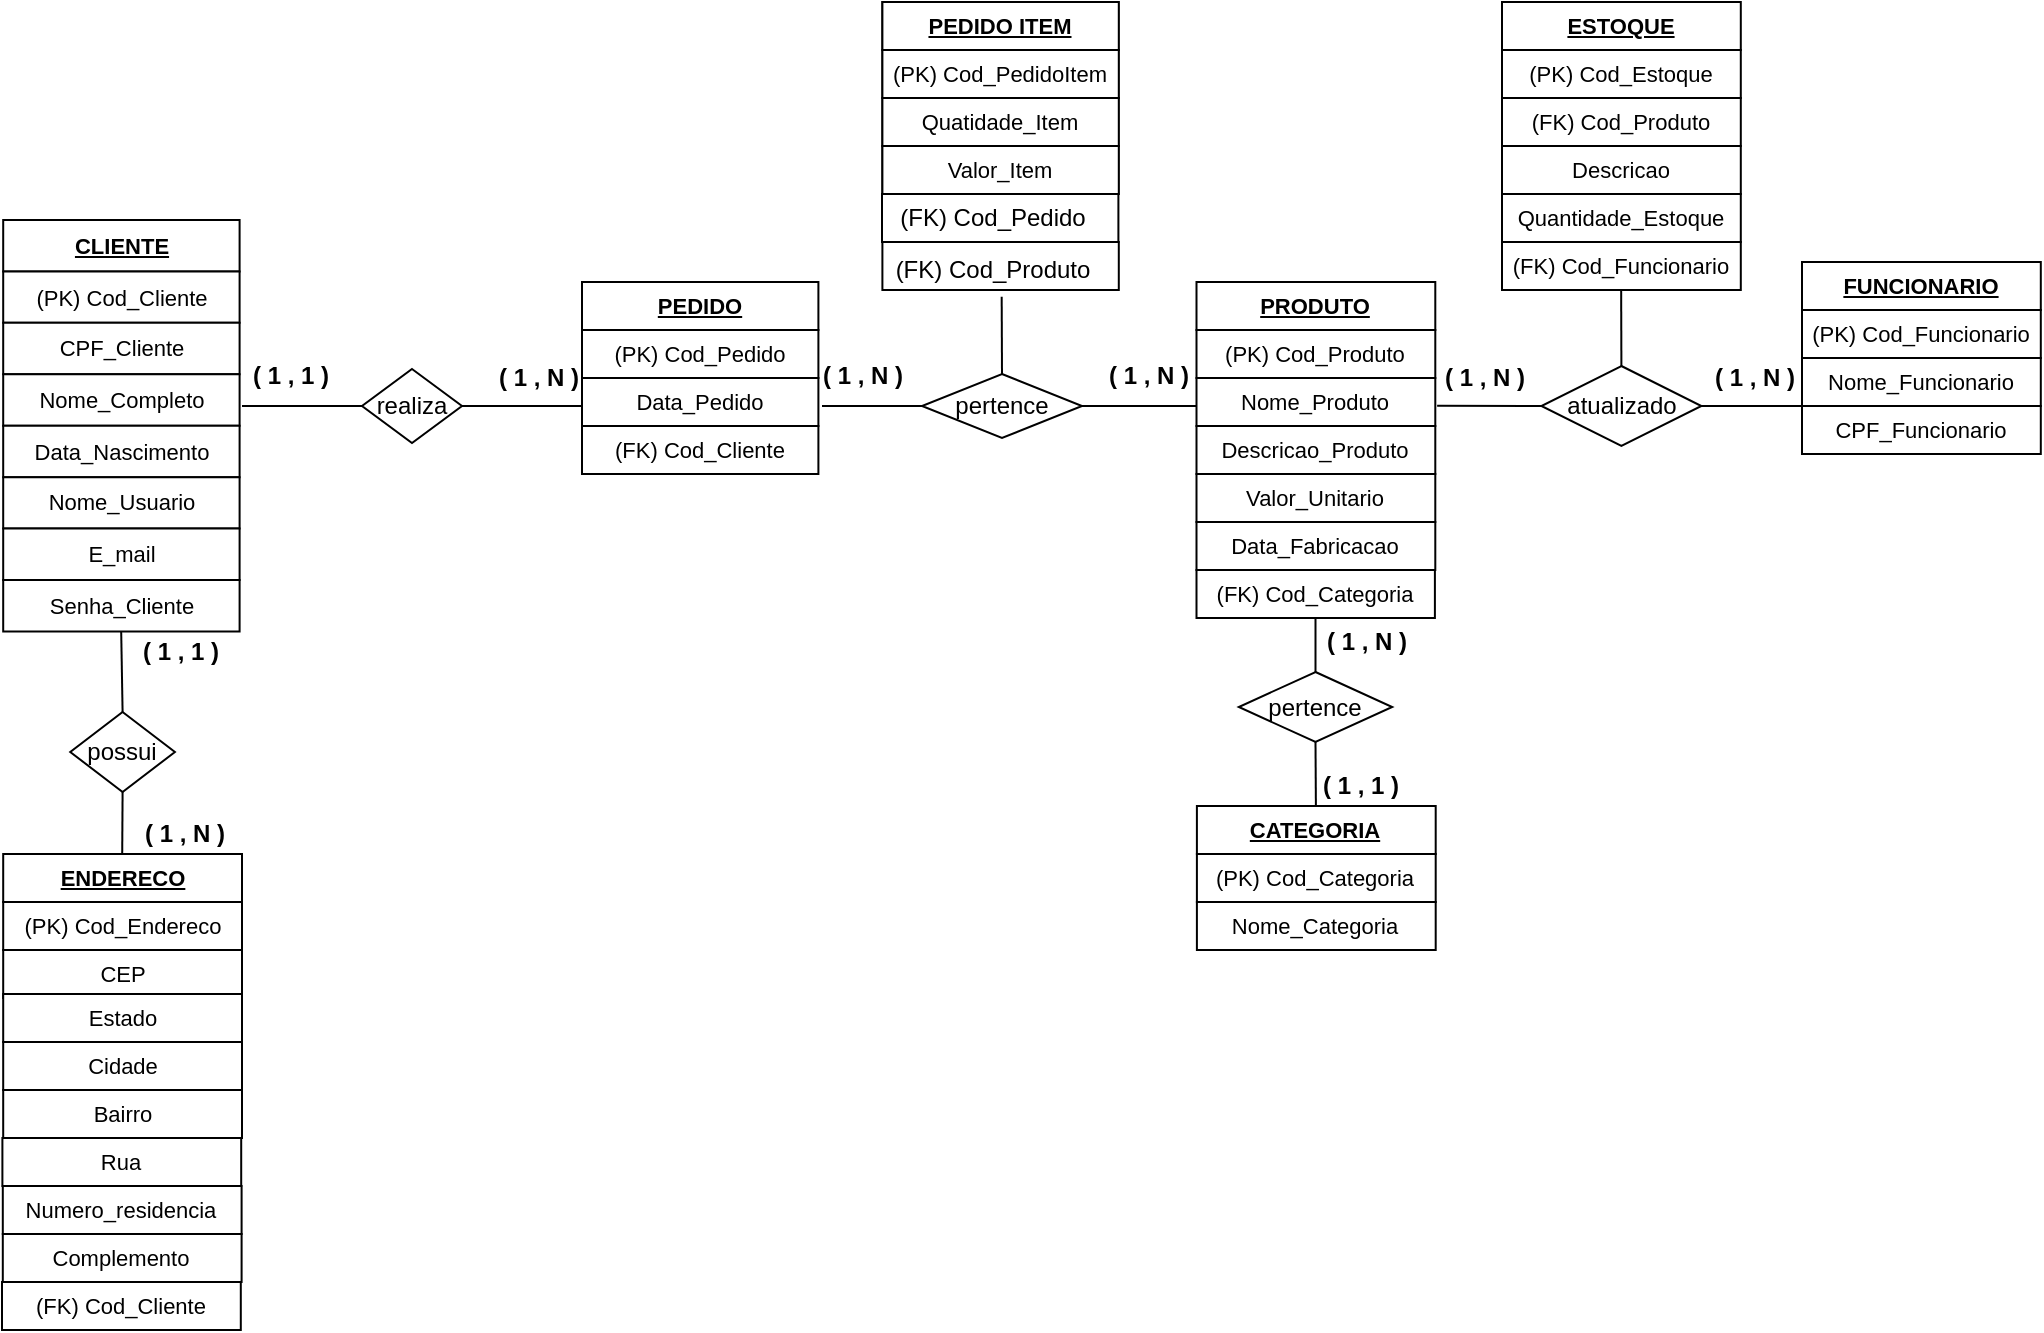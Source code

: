 <mxfile version="13.4.5" type="device"><diagram id="wNeQqyKP7_-NaJEDrreO" name="Page-1"><mxGraphModel dx="1953" dy="1052" grid="0" gridSize="10" guides="1" tooltips="1" connect="1" arrows="1" fold="1" page="0" pageScale="1" pageWidth="827" pageHeight="1169" math="0" shadow="0"><root><mxCell id="0"/><mxCell id="1" parent="0"/><mxCell id="rjolxIt37w1dCanRWFHp-2" value="" style="group;dropTarget=0;html=1;fillColor=#ffffff;strokeColor=#000000;" parent="1" vertex="1"><mxGeometry x="50" y="40" width="118" height="96" as="geometry"/></mxCell><mxCell id="rjolxIt37w1dCanRWFHp-3" value="PEDIDO" style="shape=partialRectangle;html=1;whiteSpace=wrap;connectable=0;strokeOpacity=100;fillOpacity=100;verticalAlign=middle;fontSize=11;spacing=3;fontSize=11;fontStyle=5;fillColor=#FFFFFF;" parent="rjolxIt37w1dCanRWFHp-2" vertex="1"><mxGeometry width="118.2" height="24" as="geometry"/></mxCell><mxCell id="rjolxIt37w1dCanRWFHp-4" value="(PK) Cod_Pedido" style="shape=partialRectangle;html=1;whiteSpace=wrap;connectable=0;strokeOpacity=100;verticalAlign=middle;fontSize=11;spacing=3;fillColor=#ffffff;fontSize=11;" parent="rjolxIt37w1dCanRWFHp-2" vertex="1"><mxGeometry y="24" width="118.2" height="24" as="geometry"/></mxCell><mxCell id="rjolxIt37w1dCanRWFHp-5" value="Data_Pedido" style="shape=partialRectangle;html=1;whiteSpace=wrap;connectable=0;strokeOpacity=100;verticalAlign=middle;fontSize=11;spacing=3;fillColor=#ffffff;fontSize=11;" parent="rjolxIt37w1dCanRWFHp-2" vertex="1"><mxGeometry y="48" width="118.2" height="24" as="geometry"/></mxCell><mxCell id="rjolxIt37w1dCanRWFHp-6" value="(FK) Cod_Cliente" style="shape=partialRectangle;html=1;whiteSpace=wrap;connectable=0;strokeOpacity=100;verticalAlign=middle;fontSize=11;spacing=3;fillColor=#ffffff;fontSize=11;" parent="rjolxIt37w1dCanRWFHp-2" vertex="1"><mxGeometry y="72" width="118.2" height="24" as="geometry"/></mxCell><mxCell id="rjolxIt37w1dCanRWFHp-7" value="" style="group;dropTarget=0;html=1;" parent="1" vertex="1"><mxGeometry x="-239.4" y="9" width="118" height="206" as="geometry"/></mxCell><mxCell id="rjolxIt37w1dCanRWFHp-8" value="CLIENTE" style="shape=partialRectangle;html=1;whiteSpace=wrap;connectable=0;strokeOpacity=100;fillOpacity=100;verticalAlign=middle;fontSize=11;spacing=3;fontSize=11;fontStyle=5;fillColor=#FFFFFF;" parent="rjolxIt37w1dCanRWFHp-7" vertex="1"><mxGeometry width="118.2" height="25.714" as="geometry"/></mxCell><mxCell id="rjolxIt37w1dCanRWFHp-9" value="(PK) Cod_Cliente" style="shape=partialRectangle;html=1;whiteSpace=wrap;connectable=0;strokeOpacity=100;verticalAlign=middle;fontSize=11;spacing=3;fillColor=#ffffff;fontSize=11;" parent="rjolxIt37w1dCanRWFHp-7" vertex="1"><mxGeometry y="25.714" width="118.2" height="25.714" as="geometry"/></mxCell><mxCell id="rjolxIt37w1dCanRWFHp-10" value="CPF_Cliente" style="shape=partialRectangle;html=1;whiteSpace=wrap;connectable=0;strokeOpacity=100;verticalAlign=middle;fontSize=11;spacing=3;fillColor=#ffffff;fontSize=11;" parent="rjolxIt37w1dCanRWFHp-7" vertex="1"><mxGeometry y="51.429" width="118.2" height="25.714" as="geometry"/></mxCell><mxCell id="rjolxIt37w1dCanRWFHp-11" value="Nome_Completo" style="shape=partialRectangle;html=1;whiteSpace=wrap;connectable=0;strokeOpacity=100;verticalAlign=middle;fontSize=11;spacing=3;fillColor=#ffffff;fontSize=11;" parent="rjolxIt37w1dCanRWFHp-7" vertex="1"><mxGeometry y="77.143" width="118.2" height="25.714" as="geometry"/></mxCell><mxCell id="rjolxIt37w1dCanRWFHp-12" value="Data_Nascimento" style="shape=partialRectangle;html=1;whiteSpace=wrap;connectable=0;strokeOpacity=100;verticalAlign=middle;fontSize=11;spacing=3;fillColor=#ffffff;fontSize=11;" parent="rjolxIt37w1dCanRWFHp-7" vertex="1"><mxGeometry y="102.857" width="118.2" height="25.714" as="geometry"/></mxCell><mxCell id="rjolxIt37w1dCanRWFHp-13" value="Nome_Usuario" style="shape=partialRectangle;html=1;whiteSpace=wrap;connectable=0;strokeOpacity=100;verticalAlign=middle;fontSize=11;spacing=3;fillColor=#ffffff;fontSize=11;" parent="rjolxIt37w1dCanRWFHp-7" vertex="1"><mxGeometry y="128.571" width="118.2" height="25.714" as="geometry"/></mxCell><mxCell id="rjolxIt37w1dCanRWFHp-14" value="E_mail" style="shape=partialRectangle;html=1;whiteSpace=wrap;connectable=0;strokeOpacity=100;verticalAlign=middle;fontSize=11;spacing=3;fillColor=#ffffff;fontSize=11;" parent="rjolxIt37w1dCanRWFHp-7" vertex="1"><mxGeometry y="154.286" width="118.2" height="25.714" as="geometry"/></mxCell><mxCell id="rjolxIt37w1dCanRWFHp-15" value="Senha_Cliente" style="shape=partialRectangle;html=1;whiteSpace=wrap;connectable=0;strokeOpacity=100;verticalAlign=middle;fontSize=11;spacing=3;fillColor=#ffffff;fontSize=11;" parent="rjolxIt37w1dCanRWFHp-7" vertex="1"><mxGeometry y="180" width="118.2" height="25.714" as="geometry"/></mxCell><mxCell id="rjolxIt37w1dCanRWFHp-16" value="" style="group;dropTarget=0;html=1;" parent="1" vertex="1"><mxGeometry x="660" y="30" width="119" height="96" as="geometry"/></mxCell><mxCell id="rjolxIt37w1dCanRWFHp-17" value="FUNCIONARIO" style="shape=partialRectangle;html=1;whiteSpace=wrap;connectable=0;strokeOpacity=100;fillOpacity=100;verticalAlign=middle;fontSize=11;spacing=3;fontSize=11;fontStyle=5;fillColor=#FFFFFF;" parent="rjolxIt37w1dCanRWFHp-16" vertex="1"><mxGeometry width="119.4" height="24" as="geometry"/></mxCell><mxCell id="rjolxIt37w1dCanRWFHp-18" value="(PK) Cod_Funcionario" style="shape=partialRectangle;html=1;whiteSpace=wrap;connectable=0;strokeOpacity=100;verticalAlign=middle;fontSize=11;spacing=3;fillColor=#ffffff;fontSize=11;" parent="rjolxIt37w1dCanRWFHp-16" vertex="1"><mxGeometry y="24" width="119.4" height="24" as="geometry"/></mxCell><mxCell id="rjolxIt37w1dCanRWFHp-19" value="Nome_Funcionario" style="shape=partialRectangle;html=1;whiteSpace=wrap;connectable=0;strokeOpacity=100;verticalAlign=middle;fontSize=11;spacing=3;fillColor=#ffffff;fontSize=11;" parent="rjolxIt37w1dCanRWFHp-16" vertex="1"><mxGeometry y="48" width="119.4" height="24" as="geometry"/></mxCell><mxCell id="rjolxIt37w1dCanRWFHp-20" value="CPF_Funcionario" style="shape=partialRectangle;html=1;whiteSpace=wrap;connectable=0;strokeOpacity=100;verticalAlign=middle;fontSize=11;spacing=3;fillColor=#ffffff;fontSize=11;" parent="rjolxIt37w1dCanRWFHp-16" vertex="1"><mxGeometry y="72" width="119.4" height="24" as="geometry"/></mxCell><mxCell id="rjolxIt37w1dCanRWFHp-21" value="" style="group;dropTarget=0;html=1;" parent="1" vertex="1"><mxGeometry x="357.45" y="302" width="119" height="96" as="geometry"/></mxCell><mxCell id="rjolxIt37w1dCanRWFHp-22" value="CATEGORIA" style="shape=partialRectangle;html=1;whiteSpace=wrap;connectable=0;strokeOpacity=100;fillOpacity=100;verticalAlign=middle;fontSize=11;spacing=3;fontSize=11;fontStyle=5;fillColor=#FFFFFF;" parent="rjolxIt37w1dCanRWFHp-21" vertex="1"><mxGeometry width="119.4" height="24" as="geometry"/></mxCell><mxCell id="rjolxIt37w1dCanRWFHp-23" value="(PK) Cod_Categoria" style="shape=partialRectangle;html=1;whiteSpace=wrap;connectable=0;strokeOpacity=100;verticalAlign=middle;fontSize=11;spacing=3;fillColor=#ffffff;fontSize=11;" parent="rjolxIt37w1dCanRWFHp-21" vertex="1"><mxGeometry y="24" width="119.4" height="24" as="geometry"/></mxCell><mxCell id="rjolxIt37w1dCanRWFHp-24" value="Nome_Categoria" style="shape=partialRectangle;html=1;whiteSpace=wrap;connectable=0;strokeOpacity=100;verticalAlign=middle;fontSize=11;spacing=3;fillColor=#ffffff;fontSize=11;" parent="rjolxIt37w1dCanRWFHp-21" vertex="1"><mxGeometry y="48" width="119.4" height="24" as="geometry"/></mxCell><mxCell id="rjolxIt37w1dCanRWFHp-26" value="" style="group;dropTarget=0;html=1;" parent="1" vertex="1"><mxGeometry x="-239.4" y="326" width="119" height="120" as="geometry"/></mxCell><mxCell id="rjolxIt37w1dCanRWFHp-27" value="ENDERECO" style="shape=partialRectangle;html=1;whiteSpace=wrap;connectable=0;strokeOpacity=100;fillOpacity=100;verticalAlign=middle;fontSize=11;spacing=3;fontSize=11;fontStyle=5;fillColor=#FFFFFF;" parent="rjolxIt37w1dCanRWFHp-26" vertex="1"><mxGeometry width="119.4" height="24" as="geometry"/></mxCell><mxCell id="rjolxIt37w1dCanRWFHp-28" value="(PK) Cod_Endereco" style="shape=partialRectangle;html=1;whiteSpace=wrap;connectable=0;strokeOpacity=100;verticalAlign=middle;fontSize=11;spacing=3;fillColor=#ffffff;fontSize=11;" parent="rjolxIt37w1dCanRWFHp-26" vertex="1"><mxGeometry y="24" width="119.4" height="24" as="geometry"/></mxCell><mxCell id="rjolxIt37w1dCanRWFHp-29" value="CEP" style="shape=partialRectangle;html=1;whiteSpace=wrap;connectable=0;strokeOpacity=100;fillOpacity=100;verticalAlign=middle;fontSize=11;spacing=3;fillColor=#ffffff;fontSize=11;" parent="rjolxIt37w1dCanRWFHp-26" vertex="1"><mxGeometry y="48" width="119.4" height="24" as="geometry"/></mxCell><mxCell id="rjolxIt37w1dCanRWFHp-32" value="" style="group;dropTarget=0;html=1;" parent="1" vertex="1"><mxGeometry x="357.25" y="40" width="119" height="144" as="geometry"/></mxCell><mxCell id="rjolxIt37w1dCanRWFHp-33" value="PRODUTO" style="shape=partialRectangle;html=1;whiteSpace=wrap;connectable=0;strokeOpacity=100;fillOpacity=100;verticalAlign=middle;fontSize=11;spacing=3;fontSize=11;fontStyle=5;fillColor=#FFFFFF;" parent="rjolxIt37w1dCanRWFHp-32" vertex="1"><mxGeometry width="119.4" height="24" as="geometry"/></mxCell><mxCell id="rjolxIt37w1dCanRWFHp-34" value="(PK) Cod_Produto" style="shape=partialRectangle;html=1;whiteSpace=wrap;connectable=0;strokeOpacity=100;verticalAlign=middle;fontSize=11;spacing=3;fillColor=#ffffff;fontSize=11;" parent="rjolxIt37w1dCanRWFHp-32" vertex="1"><mxGeometry y="24" width="119.4" height="24" as="geometry"/></mxCell><mxCell id="rjolxIt37w1dCanRWFHp-35" value="Nome_Produto" style="shape=partialRectangle;html=1;whiteSpace=wrap;connectable=0;strokeOpacity=100;verticalAlign=middle;fontSize=11;spacing=3;fillColor=#ffffff;fontSize=11;" parent="rjolxIt37w1dCanRWFHp-32" vertex="1"><mxGeometry y="48" width="119.4" height="24" as="geometry"/></mxCell><mxCell id="rjolxIt37w1dCanRWFHp-36" value="Descricao_Produto" style="shape=partialRectangle;html=1;whiteSpace=wrap;connectable=0;strokeOpacity=100;verticalAlign=middle;fontSize=11;spacing=3;fillColor=#ffffff;fontSize=11;" parent="rjolxIt37w1dCanRWFHp-32" vertex="1"><mxGeometry y="72" width="119.4" height="24" as="geometry"/></mxCell><mxCell id="rjolxIt37w1dCanRWFHp-37" value="Valor_Unitario" style="shape=partialRectangle;html=1;whiteSpace=wrap;connectable=0;strokeOpacity=100;verticalAlign=middle;fontSize=11;spacing=3;fillColor=#ffffff;fontSize=11;" parent="rjolxIt37w1dCanRWFHp-32" vertex="1"><mxGeometry y="96" width="119.4" height="24" as="geometry"/></mxCell><mxCell id="rjolxIt37w1dCanRWFHp-38" value="Data_Fabricacao" style="shape=partialRectangle;html=1;whiteSpace=wrap;connectable=0;strokeOpacity=100;verticalAlign=middle;fontSize=11;spacing=3;fillColor=#ffffff;fontSize=11;" parent="rjolxIt37w1dCanRWFHp-32" vertex="1"><mxGeometry y="120" width="119.4" height="24" as="geometry"/></mxCell><mxCell id="rjolxIt37w1dCanRWFHp-42" value="" style="group;dropTarget=0;html=1;" parent="1" vertex="1"><mxGeometry x="510" y="-100" width="119" height="120" as="geometry"/></mxCell><mxCell id="rjolxIt37w1dCanRWFHp-43" value="ESTOQUE" style="shape=partialRectangle;html=1;whiteSpace=wrap;connectable=0;strokeOpacity=100;fillOpacity=100;verticalAlign=middle;fontSize=11;spacing=3;fontSize=11;fontStyle=5;fillColor=#FFFFFF;" parent="rjolxIt37w1dCanRWFHp-42" vertex="1"><mxGeometry width="119.4" height="24" as="geometry"/></mxCell><mxCell id="rjolxIt37w1dCanRWFHp-44" value="(PK) Cod_Estoque" style="shape=partialRectangle;html=1;whiteSpace=wrap;connectable=0;strokeOpacity=100;verticalAlign=middle;fontSize=11;spacing=3;fillColor=#ffffff;fontSize=11;" parent="rjolxIt37w1dCanRWFHp-42" vertex="1"><mxGeometry y="24" width="119.4" height="24" as="geometry"/></mxCell><mxCell id="rjolxIt37w1dCanRWFHp-45" value="(FK) Cod_Produto" style="shape=partialRectangle;html=1;whiteSpace=wrap;connectable=0;strokeOpacity=100;verticalAlign=middle;fontSize=11;spacing=3;fillColor=#ffffff;fontSize=11;" parent="rjolxIt37w1dCanRWFHp-42" vertex="1"><mxGeometry y="48" width="119.4" height="24" as="geometry"/></mxCell><mxCell id="rjolxIt37w1dCanRWFHp-46" value="Descricao" style="shape=partialRectangle;html=1;whiteSpace=wrap;connectable=0;strokeOpacity=100;verticalAlign=middle;fontSize=11;spacing=3;fillColor=#ffffff;fontSize=11;" parent="rjolxIt37w1dCanRWFHp-42" vertex="1"><mxGeometry y="72" width="119.4" height="24" as="geometry"/></mxCell><mxCell id="rjolxIt37w1dCanRWFHp-47" value="Quantidade_Estoque" style="shape=partialRectangle;html=1;whiteSpace=wrap;connectable=0;strokeOpacity=100;verticalAlign=middle;fontSize=11;spacing=3;fillColor=#ffffff;fontSize=11;" parent="rjolxIt37w1dCanRWFHp-42" vertex="1"><mxGeometry y="96" width="119.4" height="24" as="geometry"/></mxCell><mxCell id="rjolxIt37w1dCanRWFHp-50" value="" style="group;dropTarget=0;html=1;fillColor=#ffffff;strokeColor=#000000;" parent="1" vertex="1"><mxGeometry x="200.2" y="-100" width="118" height="96" as="geometry"/></mxCell><mxCell id="rjolxIt37w1dCanRWFHp-51" value="PEDIDO ITEM" style="shape=partialRectangle;html=1;whiteSpace=wrap;connectable=0;strokeOpacity=100;fillOpacity=100;verticalAlign=middle;fontSize=11;spacing=3;fontSize=11;fontStyle=5;fillColor=#FFFFFF;" parent="rjolxIt37w1dCanRWFHp-50" vertex="1"><mxGeometry width="118.2" height="24" as="geometry"/></mxCell><mxCell id="rjolxIt37w1dCanRWFHp-52" value="(PK) Cod_PedidoItem" style="shape=partialRectangle;html=1;whiteSpace=wrap;connectable=0;strokeOpacity=100;verticalAlign=middle;fontSize=11;spacing=3;fillColor=#ffffff;fontSize=11;" parent="rjolxIt37w1dCanRWFHp-50" vertex="1"><mxGeometry y="24" width="118.2" height="24" as="geometry"/></mxCell><mxCell id="rjolxIt37w1dCanRWFHp-53" value="Quatidade_Item" style="shape=partialRectangle;html=1;whiteSpace=wrap;connectable=0;strokeOpacity=100;verticalAlign=middle;fontSize=11;spacing=3;fillColor=#ffffff;fontSize=11;" parent="rjolxIt37w1dCanRWFHp-50" vertex="1"><mxGeometry y="48" width="118.2" height="24" as="geometry"/></mxCell><mxCell id="rjolxIt37w1dCanRWFHp-54" value="Valor_Item" style="shape=partialRectangle;html=1;whiteSpace=wrap;connectable=0;strokeOpacity=100;verticalAlign=middle;fontSize=11;spacing=3;fillColor=#ffffff;fontSize=11;" parent="rjolxIt37w1dCanRWFHp-50" vertex="1"><mxGeometry y="72" width="118.2" height="24" as="geometry"/></mxCell><mxCell id="rjolxIt37w1dCanRWFHp-72" value="" style="shape=partialRectangle;html=1;whiteSpace=wrap;connectable=0;strokeOpacity=100;fillOpacity=100;verticalAlign=middle;fontSize=11;spacing=3;fontSize=11;fontStyle=5;fillColor=#FFFFFF;" parent="1" vertex="1"><mxGeometry x="200.0" y="-4" width="118.2" height="24" as="geometry"/></mxCell><mxCell id="2" value="(FK) Cod_Pedido" style="text;html=1;align=center;verticalAlign=middle;resizable=0;points=[];autosize=1;" parent="1" vertex="1"><mxGeometry x="200.0" y="-2" width="110" height="20" as="geometry"/></mxCell><mxCell id="rjolxIt37w1dCanRWFHp-76" value="" style="shape=partialRectangle;html=1;whiteSpace=wrap;connectable=0;strokeOpacity=100;fillOpacity=100;verticalAlign=middle;fontSize=11;spacing=3;fontSize=11;fontStyle=5;fillColor=#FFFFFF;" parent="1" vertex="1"><mxGeometry x="200.2" y="20" width="118.2" height="24" as="geometry"/></mxCell><mxCell id="rjolxIt37w1dCanRWFHp-77" value="(FK) Cod_Produto" style="text;html=1;align=center;verticalAlign=middle;resizable=0;points=[];autosize=1;" parent="1" vertex="1"><mxGeometry x="200.0" y="24" width="110" height="20" as="geometry"/></mxCell><mxCell id="rjolxIt37w1dCanRWFHp-78" value="pertence" style="shape=rhombus;perimeter=rhombusPerimeter;whiteSpace=wrap;html=1;align=center;strokeColor=#000000;fillColor=#FFFFFF;" parent="1" vertex="1"><mxGeometry x="220" y="86" width="80" height="32" as="geometry"/></mxCell><mxCell id="rjolxIt37w1dCanRWFHp-92" value="realiza" style="shape=rhombus;perimeter=rhombusPerimeter;whiteSpace=wrap;html=1;align=center;strokeColor=#000000;fillColor=#FFFFFF;" parent="1" vertex="1"><mxGeometry x="-60" y="83.5" width="50" height="37" as="geometry"/></mxCell><mxCell id="rjolxIt37w1dCanRWFHp-93" value="" style="line;strokeWidth=1;rotatable=0;dashed=0;labelPosition=right;align=left;verticalAlign=middle;spacingTop=0;spacingLeft=6;points=[];portConstraint=eastwest;fillColor=#FFFFFF;" parent="1" vertex="1"><mxGeometry x="-120" y="97" width="60" height="10" as="geometry"/></mxCell><mxCell id="rjolxIt37w1dCanRWFHp-94" value="" style="line;strokeWidth=1;rotatable=0;dashed=0;labelPosition=right;align=left;verticalAlign=middle;spacingTop=0;spacingLeft=6;points=[];portConstraint=eastwest;fillColor=#FFFFFF;" parent="1" vertex="1"><mxGeometry x="-10" y="97" width="60" height="10" as="geometry"/></mxCell><mxCell id="rjolxIt37w1dCanRWFHp-95" value="" style="line;strokeWidth=1;rotatable=0;dashed=0;labelPosition=right;align=left;verticalAlign=middle;spacingTop=0;spacingLeft=6;points=[];portConstraint=eastwest;fillColor=#FFFFFF;" parent="1" vertex="1"><mxGeometry x="170" y="97" width="50" height="10" as="geometry"/></mxCell><mxCell id="rjolxIt37w1dCanRWFHp-97" value="" style="line;strokeWidth=1;rotatable=0;dashed=0;labelPosition=right;align=left;verticalAlign=middle;spacingTop=0;spacingLeft=6;points=[];portConstraint=eastwest;fillColor=#FFFFFF;" parent="1" vertex="1"><mxGeometry x="300" y="97" width="57.25" height="10" as="geometry"/></mxCell><mxCell id="rjolxIt37w1dCanRWFHp-98" value="" style="endArrow=none;html=1;entryX=0.5;entryY=0;entryDx=0;entryDy=0;exitX=0.544;exitY=1.167;exitDx=0;exitDy=0;exitPerimeter=0;" parent="1" source="rjolxIt37w1dCanRWFHp-77" target="rjolxIt37w1dCanRWFHp-78" edge="1"><mxGeometry width="50" height="50" relative="1" as="geometry"><mxPoint x="200.0" y="130" as="sourcePoint"/><mxPoint x="250" y="80" as="targetPoint"/></mxGeometry></mxCell><mxCell id="rjolxIt37w1dCanRWFHp-107" value="possui" style="shape=rhombus;perimeter=rhombusPerimeter;whiteSpace=wrap;html=1;align=center;strokeColor=#000000;fillColor=#FFFFFF;" parent="1" vertex="1"><mxGeometry x="-205.87" y="255" width="52.33" height="40" as="geometry"/></mxCell><mxCell id="rjolxIt37w1dCanRWFHp-108" value="" style="endArrow=none;html=1;rounded=0;entryX=0.5;entryY=0;entryDx=0;entryDy=0;exitX=0.5;exitY=1;exitDx=0;exitDy=0;" parent="1" source="rjolxIt37w1dCanRWFHp-107" target="rjolxIt37w1dCanRWFHp-26" edge="1"><mxGeometry relative="1" as="geometry"><mxPoint x="-201.4" y="310" as="sourcePoint"/><mxPoint x="-41.4" y="310" as="targetPoint"/></mxGeometry></mxCell><mxCell id="rjolxIt37w1dCanRWFHp-109" value="" style="endArrow=none;html=1;rounded=0;entryX=0.5;entryY=0;entryDx=0;entryDy=0;exitX=0.5;exitY=1;exitDx=0;exitDy=0;" parent="1" source="rjolxIt37w1dCanRWFHp-7" target="rjolxIt37w1dCanRWFHp-107" edge="1"><mxGeometry relative="1" as="geometry"><mxPoint x="-201.4" y="430" as="sourcePoint"/><mxPoint x="-41.4" y="430" as="targetPoint"/></mxGeometry></mxCell><mxCell id="rjolxIt37w1dCanRWFHp-123" value="&lt;b&gt;( 1 , N )&lt;/b&gt;" style="text;html=1;align=center;verticalAlign=middle;resizable=0;points=[];autosize=1;" parent="1" vertex="1"><mxGeometry x="-2" y="78" width="60" height="20" as="geometry"/></mxCell><mxCell id="rjolxIt37w1dCanRWFHp-124" value="&lt;b&gt;( 1 , 1 )&lt;/b&gt;" style="text;html=1;align=center;verticalAlign=middle;resizable=0;points=[];autosize=1;" parent="1" vertex="1"><mxGeometry x="-121.4" y="77" width="50" height="20" as="geometry"/></mxCell><mxCell id="rjolxIt37w1dCanRWFHp-125" value="&lt;b&gt;( 1 , 1 )&lt;/b&gt;" style="text;html=1;align=center;verticalAlign=middle;resizable=0;points=[];autosize=1;" parent="1" vertex="1"><mxGeometry x="-176.4" y="215" width="50" height="20" as="geometry"/></mxCell><mxCell id="rjolxIt37w1dCanRWFHp-126" value="&lt;b&gt;( 1 , N )&lt;/b&gt;" style="text;html=1;align=center;verticalAlign=middle;resizable=0;points=[];autosize=1;" parent="1" vertex="1"><mxGeometry x="-179.4" y="306" width="60" height="20" as="geometry"/></mxCell><mxCell id="rjolxIt37w1dCanRWFHp-127" value="&lt;b&gt;( 1 , N )&lt;/b&gt;" style="text;html=1;align=center;verticalAlign=middle;resizable=0;points=[];autosize=1;" parent="1" vertex="1"><mxGeometry x="303.25" y="77" width="60" height="20" as="geometry"/></mxCell><mxCell id="rjolxIt37w1dCanRWFHp-128" value="&lt;b&gt;( 1 , N )&lt;/b&gt;" style="text;html=1;align=center;verticalAlign=middle;resizable=0;points=[];autosize=1;" parent="1" vertex="1"><mxGeometry x="160" y="77" width="60" height="20" as="geometry"/></mxCell><mxCell id="aWqI2kHneit9NxHicl2l-2" value="atualizado" style="shape=rhombus;perimeter=rhombusPerimeter;whiteSpace=wrap;html=1;align=center;strokeColor=#000000;fillColor=#FFFFFF;" parent="1" vertex="1"><mxGeometry x="529.7" y="82" width="80" height="40" as="geometry"/></mxCell><mxCell id="aWqI2kHneit9NxHicl2l-3" value="" style="endArrow=none;html=1;entryX=0;entryY=0.5;entryDx=0;entryDy=0;exitX=1.011;exitY=0.43;exitDx=0;exitDy=0;exitPerimeter=0;" parent="1" source="rjolxIt37w1dCanRWFHp-32" target="aWqI2kHneit9NxHicl2l-2" edge="1"><mxGeometry width="50" height="50" relative="1" as="geometry"><mxPoint x="480" y="112" as="sourcePoint"/><mxPoint x="188" y="110" as="targetPoint"/></mxGeometry></mxCell><mxCell id="aWqI2kHneit9NxHicl2l-4" value="" style="endArrow=none;html=1;entryX=1;entryY=0.5;entryDx=0;entryDy=0;exitX=0;exitY=0.75;exitDx=0;exitDy=0;" parent="1" source="rjolxIt37w1dCanRWFHp-16" target="aWqI2kHneit9NxHicl2l-2" edge="1"><mxGeometry width="50" height="50" relative="1" as="geometry"><mxPoint x="768" y="112" as="sourcePoint"/><mxPoint x="598" y="122.0" as="targetPoint"/></mxGeometry></mxCell><mxCell id="aWqI2kHneit9NxHicl2l-5" value="" style="endArrow=none;html=1;entryX=0.5;entryY=0;entryDx=0;entryDy=0;exitX=0.5;exitY=1;exitDx=0;exitDy=0;" parent="1" source="rjolxIt37w1dCanRWFHp-42" target="aWqI2kHneit9NxHicl2l-2" edge="1"><mxGeometry width="50" height="50" relative="1" as="geometry"><mxPoint x="548" y="130" as="sourcePoint"/><mxPoint x="598" y="80" as="targetPoint"/></mxGeometry></mxCell><mxCell id="aWqI2kHneit9NxHicl2l-6" value="&lt;b&gt;( 1 , N )&lt;/b&gt;" style="text;html=1;align=center;verticalAlign=middle;resizable=0;points=[];autosize=1;" parent="1" vertex="1"><mxGeometry x="606" y="78" width="60" height="20" as="geometry"/></mxCell><mxCell id="aWqI2kHneit9NxHicl2l-8" value="&lt;b&gt;( 1 , N )&lt;/b&gt;" style="text;html=1;align=center;verticalAlign=middle;resizable=0;points=[];autosize=1;" parent="1" vertex="1"><mxGeometry x="471.25" y="78" width="60" height="20" as="geometry"/></mxCell><mxCell id="aWqI2kHneit9NxHicl2l-9" value="(FK) Cod_Funcionario" style="shape=partialRectangle;html=1;whiteSpace=wrap;connectable=0;strokeOpacity=100;verticalAlign=middle;fontSize=11;spacing=3;fillColor=#ffffff;fontSize=11;" parent="1" vertex="1"><mxGeometry x="510" y="20" width="119.4" height="24" as="geometry"/></mxCell><mxCell id="aWqI2kHneit9NxHicl2l-10" value="pertence" style="shape=rhombus;perimeter=rhombusPerimeter;whiteSpace=wrap;html=1;align=center;strokeColor=#000000;fillColor=#FFFFFF;" parent="1" vertex="1"><mxGeometry x="378.4" y="235" width="76.7" height="35" as="geometry"/></mxCell><mxCell id="aWqI2kHneit9NxHicl2l-11" value="" style="endArrow=none;html=1;entryX=0.5;entryY=1;entryDx=0;entryDy=0;exitX=0.5;exitY=0;exitDx=0;exitDy=0;" parent="1" source="aWqI2kHneit9NxHicl2l-10" target="rjolxIt37w1dCanRWFHp-32" edge="1"><mxGeometry width="50" height="50" relative="1" as="geometry"><mxPoint x="610" y="270" as="sourcePoint"/><mxPoint x="660" y="220" as="targetPoint"/></mxGeometry></mxCell><mxCell id="aWqI2kHneit9NxHicl2l-12" value="" style="endArrow=none;html=1;entryX=0.5;entryY=1;entryDx=0;entryDy=0;exitX=0.5;exitY=0;exitDx=0;exitDy=0;" parent="1" source="rjolxIt37w1dCanRWFHp-21" target="aWqI2kHneit9NxHicl2l-10" edge="1"><mxGeometry width="50" height="50" relative="1" as="geometry"><mxPoint x="599.5" y="260" as="sourcePoint"/><mxPoint x="599.5" y="194" as="targetPoint"/></mxGeometry></mxCell><mxCell id="aWqI2kHneit9NxHicl2l-13" value="&lt;b&gt;( 1 , N )&lt;/b&gt;" style="text;html=1;align=center;verticalAlign=middle;resizable=0;points=[];autosize=1;" parent="1" vertex="1"><mxGeometry x="412.25" y="210" width="60" height="20" as="geometry"/></mxCell><mxCell id="aWqI2kHneit9NxHicl2l-14" value="&lt;b&gt;( 1 , 1 )&lt;/b&gt;" style="text;html=1;align=center;verticalAlign=middle;resizable=0;points=[];autosize=1;" parent="1" vertex="1"><mxGeometry x="414" y="282" width="50" height="20" as="geometry"/></mxCell><mxCell id="zTCx3qoUcur-Oas490WM-5" value="(FK) Cod_Categoria" style="shape=partialRectangle;html=1;whiteSpace=wrap;connectable=0;strokeOpacity=100;verticalAlign=middle;fontSize=11;spacing=3;fillColor=#ffffff;fontSize=11;" parent="1" vertex="1"><mxGeometry x="357.25" y="184" width="119.2" height="24" as="geometry"/></mxCell><mxCell id="VpV2zj_TVDWYZA94007E-2" value="Estado" style="shape=partialRectangle;html=1;whiteSpace=wrap;connectable=0;strokeOpacity=100;verticalAlign=middle;fontSize=11;spacing=3;fillColor=#ffffff;fontSize=11;" parent="1" vertex="1"><mxGeometry x="-239.4" y="396" width="119.4" height="24" as="geometry"/></mxCell><mxCell id="rjolxIt37w1dCanRWFHp-30" value="Cidade" style="shape=partialRectangle;html=1;whiteSpace=wrap;connectable=0;strokeOpacity=100;verticalAlign=middle;fontSize=11;spacing=3;fillColor=#ffffff;fontSize=11;" parent="1" vertex="1"><mxGeometry x="-239.4" y="420" width="119.4" height="24" as="geometry"/></mxCell><mxCell id="rjolxIt37w1dCanRWFHp-31" value="Bairro" style="shape=partialRectangle;html=1;whiteSpace=wrap;connectable=0;strokeOpacity=100;verticalAlign=middle;fontSize=11;spacing=3;fillColor=#ffffff;fontSize=11;" parent="1" vertex="1"><mxGeometry x="-239.4" y="444" width="119.4" height="24" as="geometry"/></mxCell><mxCell id="zTCx3qoUcur-Oas490WM-2" value="Numero_residencia" style="shape=partialRectangle;html=1;whiteSpace=wrap;connectable=0;strokeOpacity=100;verticalAlign=middle;fontSize=11;spacing=3;fillColor=#ffffff;fontSize=11;" parent="1" vertex="1"><mxGeometry x="-239.6" y="492" width="119.4" height="24" as="geometry"/></mxCell><mxCell id="zTCx3qoUcur-Oas490WM-3" value="Complemento" style="shape=partialRectangle;html=1;whiteSpace=wrap;connectable=0;strokeOpacity=100;verticalAlign=middle;fontSize=11;spacing=3;fillColor=#ffffff;fontSize=11;" parent="1" vertex="1"><mxGeometry x="-239.6" y="516" width="119.4" height="24" as="geometry"/></mxCell><mxCell id="zTCx3qoUcur-Oas490WM-4" value="(FK) Cod_Cliente" style="shape=partialRectangle;html=1;whiteSpace=wrap;connectable=0;strokeOpacity=100;verticalAlign=middle;fontSize=11;spacing=3;fillColor=#ffffff;fontSize=11;" parent="1" vertex="1"><mxGeometry x="-240.0" y="540" width="119.4" height="24" as="geometry"/></mxCell><mxCell id="WDONA1HUjwuWTubZqO-H-2" value="Rua" style="shape=partialRectangle;html=1;whiteSpace=wrap;connectable=0;strokeOpacity=100;verticalAlign=middle;fontSize=11;spacing=3;fillColor=#ffffff;fontSize=11;" parent="1" vertex="1"><mxGeometry x="-239.8" y="468" width="119.4" height="24" as="geometry"/></mxCell></root></mxGraphModel></diagram></mxfile>